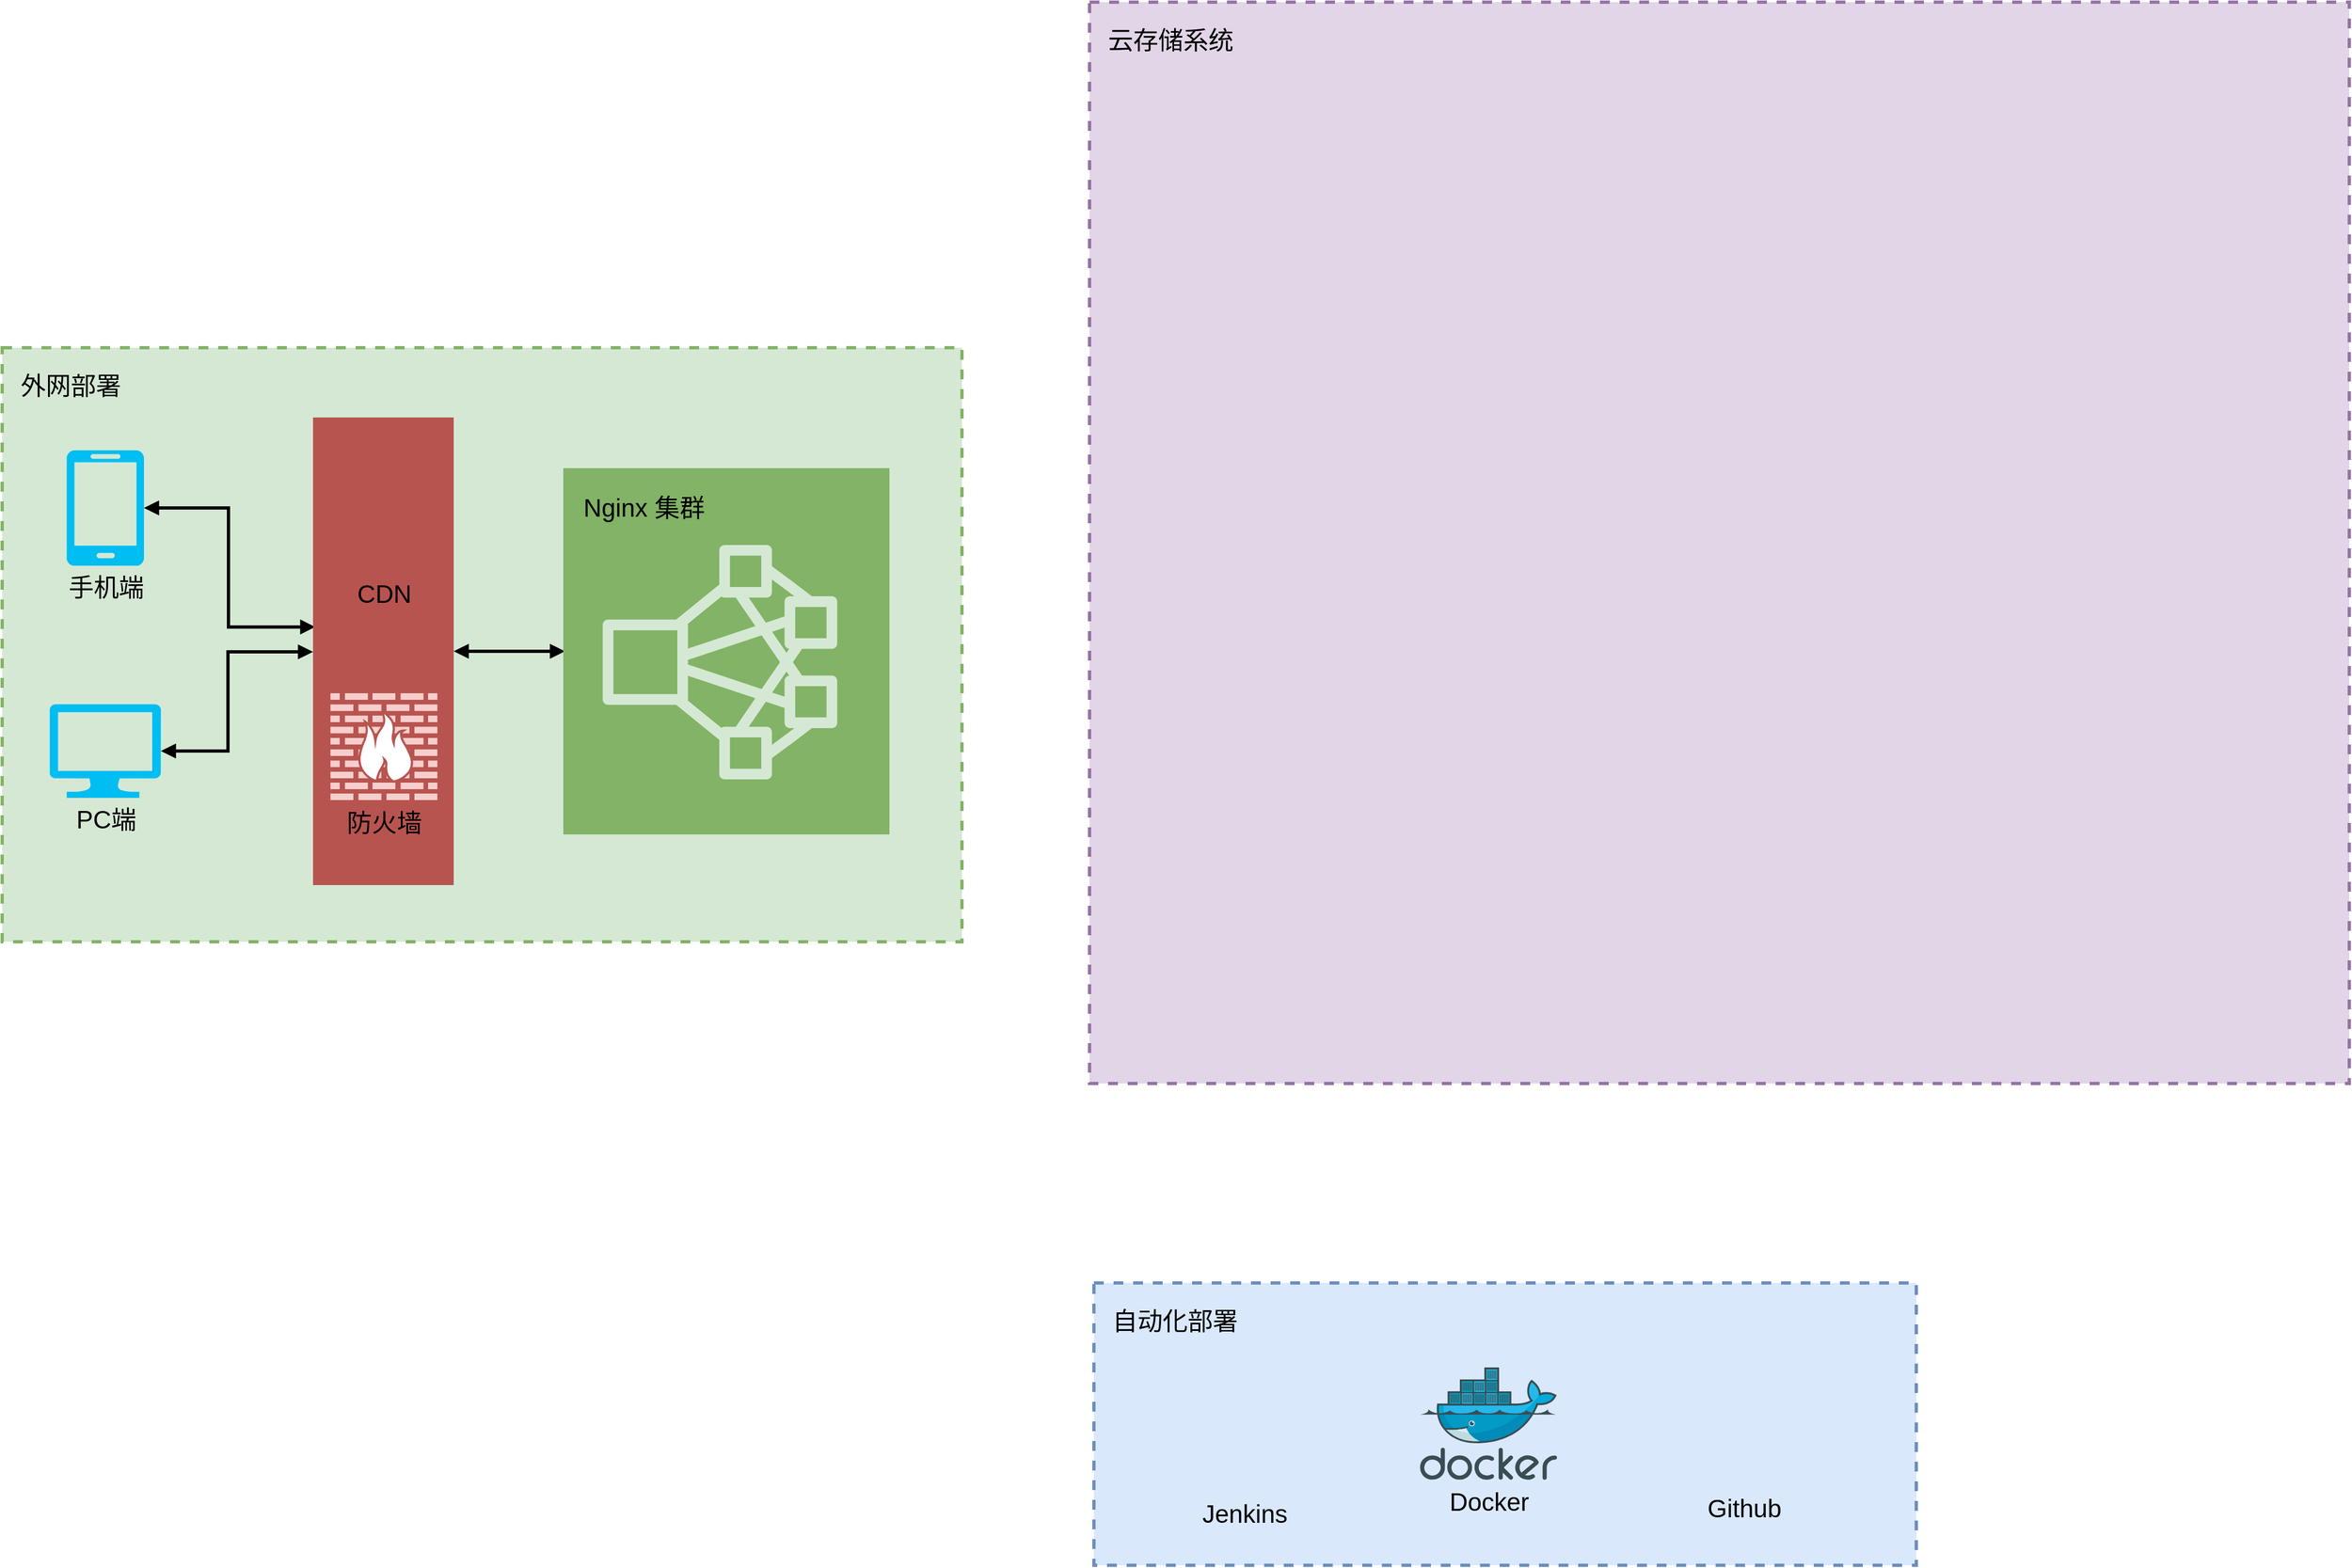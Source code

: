 <mxfile version="16.5.2" type="github">
  <diagram id="DGHI4IdfCPbIkz-FcZ3y" name="第 1 页">
    <mxGraphModel dx="1843" dy="1268" grid="0" gridSize="10" guides="1" tooltips="1" connect="1" arrows="1" fold="1" page="0" pageScale="1" pageWidth="827" pageHeight="1169" math="0" shadow="0">
      <root>
        <mxCell id="0" />
        <mxCell id="1" parent="0" />
        <mxCell id="EmAf7KWgvtEIyddOnDGJ-32" value="外网部署" style="rounded=0;whiteSpace=wrap;html=1;dashed=1;fontSize=23;strokeWidth=3;fillColor=#d5e8d4;align=left;verticalAlign=top;spacingTop=15;spacing=2;spacingLeft=15;strokeColor=#82b366;" vertex="1" parent="1">
          <mxGeometry x="-85" y="250" width="880" height="545" as="geometry" />
        </mxCell>
        <mxCell id="EmAf7KWgvtEIyddOnDGJ-47" style="edgeStyle=orthogonalEdgeStyle;rounded=0;orthogonalLoop=1;jettySize=auto;html=1;fontSize=23;entryX=0.016;entryY=0.448;entryDx=0;entryDy=0;entryPerimeter=0;strokeWidth=3;startArrow=block;startFill=1;endArrow=block;endFill=1;" edge="1" parent="1" source="EmAf7KWgvtEIyddOnDGJ-33" target="EmAf7KWgvtEIyddOnDGJ-41">
          <mxGeometry relative="1" as="geometry" />
        </mxCell>
        <mxCell id="EmAf7KWgvtEIyddOnDGJ-33" value="手机端" style="verticalLabelPosition=bottom;html=1;verticalAlign=top;align=center;strokeColor=none;fillColor=#00BEF2;shape=mxgraph.azure.mobile;pointerEvents=1;rounded=1;dashed=1;fontSize=23;" vertex="1" parent="1">
          <mxGeometry x="-26" y="344" width="71" height="106" as="geometry" />
        </mxCell>
        <mxCell id="EmAf7KWgvtEIyddOnDGJ-48" style="edgeStyle=orthogonalEdgeStyle;rounded=0;orthogonalLoop=1;jettySize=auto;html=1;fontSize=23;strokeWidth=3;startArrow=block;startFill=1;endArrow=block;endFill=1;" edge="1" parent="1" source="EmAf7KWgvtEIyddOnDGJ-35" target="EmAf7KWgvtEIyddOnDGJ-41">
          <mxGeometry relative="1" as="geometry">
            <Array as="points">
              <mxPoint x="122" y="620" />
              <mxPoint x="122" y="529" />
            </Array>
          </mxGeometry>
        </mxCell>
        <mxCell id="EmAf7KWgvtEIyddOnDGJ-35" value="PC端" style="verticalLabelPosition=bottom;html=1;verticalAlign=top;align=center;strokeColor=none;fillColor=#00BEF2;shape=mxgraph.azure.computer;pointerEvents=1;rounded=1;dashed=1;fontSize=23;" vertex="1" parent="1">
          <mxGeometry x="-41.5" y="577" width="102" height="86" as="geometry" />
        </mxCell>
        <mxCell id="EmAf7KWgvtEIyddOnDGJ-36" value="自动化部署" style="rounded=0;whiteSpace=wrap;html=1;dashed=1;fontSize=23;strokeWidth=3;fillColor=#dae8fc;align=left;verticalAlign=top;spacingTop=15;spacing=2;spacingLeft=15;strokeColor=#6c8ebf;" vertex="1" parent="1">
          <mxGeometry x="916" y="1108" width="754" height="259" as="geometry" />
        </mxCell>
        <mxCell id="EmAf7KWgvtEIyddOnDGJ-37" value="Docker" style="sketch=0;aspect=fixed;html=1;points=[];align=center;image;fontSize=23;image=img/lib/mscae/Docker.svg;rounded=1;dashed=1;strokeWidth=3;fillColor=none;gradientColor=none;labelBackgroundColor=none;" vertex="1" parent="1">
          <mxGeometry x="1215" y="1185.5" width="125.62" height="103" as="geometry" />
        </mxCell>
        <mxCell id="EmAf7KWgvtEIyddOnDGJ-38" value="Jenkins" style="shape=image;html=1;verticalAlign=top;verticalLabelPosition=bottom;labelBackgroundColor=none;imageAspect=0;aspect=fixed;image=https://cdn0.iconfinder.com/data/icons/font-awesome-brands-vol-1/512/jenkins-128.png;rounded=1;dashed=1;fontSize=23;strokeWidth=3;fillColor=none;gradientColor=none;" vertex="1" parent="1">
          <mxGeometry x="1001" y="1193" width="106.5" height="106.5" as="geometry" />
        </mxCell>
        <mxCell id="EmAf7KWgvtEIyddOnDGJ-39" value="Github" style="shape=image;html=1;verticalAlign=top;verticalLabelPosition=bottom;labelBackgroundColor=none;imageAspect=0;aspect=fixed;image=https://cdn0.iconfinder.com/data/icons/social-network-9/50/29-128.png;rounded=1;dashed=1;fontSize=23;strokeWidth=3;fillColor=none;gradientColor=none;" vertex="1" parent="1">
          <mxGeometry x="1448" y="1167" width="128" height="128" as="geometry" />
        </mxCell>
        <mxCell id="EmAf7KWgvtEIyddOnDGJ-49" style="edgeStyle=orthogonalEdgeStyle;rounded=0;orthogonalLoop=1;jettySize=auto;html=1;entryX=0;entryY=0.5;entryDx=0;entryDy=0;fontSize=23;startArrow=block;startFill=1;endArrow=block;endFill=1;strokeWidth=3;" edge="1" parent="1" source="EmAf7KWgvtEIyddOnDGJ-41" target="EmAf7KWgvtEIyddOnDGJ-44">
          <mxGeometry relative="1" as="geometry" />
        </mxCell>
        <mxCell id="EmAf7KWgvtEIyddOnDGJ-41" value="" style="rounded=0;whiteSpace=wrap;html=1;fontSize=23;strokeWidth=3;fillColor=#b85450;align=left;verticalAlign=top;spacingTop=15;spacing=2;spacingLeft=15;strokeColor=none;" vertex="1" parent="1">
          <mxGeometry x="200" y="314" width="129" height="429" as="geometry" />
        </mxCell>
        <mxCell id="EmAf7KWgvtEIyddOnDGJ-42" value="CDN" style="shape=image;html=1;verticalAlign=top;verticalLabelPosition=bottom;labelBackgroundColor=none;imageAspect=0;aspect=fixed;image=https://cdn2.iconfinder.com/data/icons/whcompare-servers-web-hosting/50/cdn-128.png;rounded=1;fontSize=23;strokeWidth=3;fillColor=none;gradientColor=none;" vertex="1" parent="1">
          <mxGeometry x="215" y="357" width="99" height="99" as="geometry" />
        </mxCell>
        <mxCell id="EmAf7KWgvtEIyddOnDGJ-43" value="防火墙" style="verticalAlign=top;verticalLabelPosition=bottom;labelPosition=center;align=center;html=1;outlineConnect=0;fillColor=#f8cecc;strokeColor=#b85450;gradientDirection=north;strokeWidth=2;shape=mxgraph.networks.firewall;rounded=1;labelBackgroundColor=none;fontSize=23;" vertex="1" parent="1">
          <mxGeometry x="215" y="566" width="100" height="100" as="geometry" />
        </mxCell>
        <mxCell id="EmAf7KWgvtEIyddOnDGJ-44" value="Nginx 集群" style="rounded=0;whiteSpace=wrap;html=1;fontSize=23;strokeWidth=3;fillColor=#82b366;align=left;verticalAlign=top;spacingTop=15;spacing=2;spacingLeft=15;strokeColor=#82b366;" vertex="1" parent="1">
          <mxGeometry x="431" y="362" width="296" height="333" as="geometry" />
        </mxCell>
        <mxCell id="EmAf7KWgvtEIyddOnDGJ-46" value="" style="sketch=0;outlineConnect=0;fillColor=#d5e8d4;strokeColor=#82b366;dashed=0;verticalLabelPosition=bottom;verticalAlign=top;align=center;html=1;fontSize=12;fontStyle=0;aspect=fixed;pointerEvents=1;shape=mxgraph.aws4.cluster;rounded=1;labelBackgroundColor=none;" vertex="1" parent="1">
          <mxGeometry x="465.62" y="431" width="215" height="215" as="geometry" />
        </mxCell>
        <mxCell id="EmAf7KWgvtEIyddOnDGJ-51" value="云存储系统" style="rounded=0;whiteSpace=wrap;html=1;dashed=1;fontSize=23;strokeWidth=3;fillColor=#e1d5e7;align=left;verticalAlign=top;spacingTop=15;spacing=2;spacingLeft=15;strokeColor=#9673a6;" vertex="1" parent="1">
          <mxGeometry x="912" y="-67" width="1155" height="992" as="geometry" />
        </mxCell>
      </root>
    </mxGraphModel>
  </diagram>
</mxfile>
